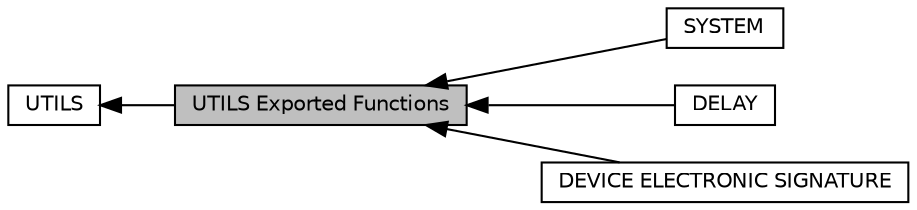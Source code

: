 digraph "UTILS Exported Functions"
{
  edge [fontname="Helvetica",fontsize="10",labelfontname="Helvetica",labelfontsize="10"];
  node [fontname="Helvetica",fontsize="10",shape=box];
  rankdir=LR;
  Node2 [label="UTILS",height=0.2,width=0.4,color="black", fillcolor="white", style="filled",URL="$group___u_t_i_l_s___l_l.html",tooltip=" "];
  Node5 [label="SYSTEM",height=0.2,width=0.4,color="black", fillcolor="white", style="filled",URL="$group___u_t_i_l_s___e_f___s_y_s_t_e_m.html",tooltip=" "];
  Node4 [label="DELAY",height=0.2,width=0.4,color="black", fillcolor="white", style="filled",URL="$group___u_t_i_l_s___l_l___e_f___d_e_l_a_y.html",tooltip=" "];
  Node1 [label="UTILS Exported Functions",height=0.2,width=0.4,color="black", fillcolor="grey75", style="filled", fontcolor="black",tooltip=" "];
  Node3 [label="DEVICE ELECTRONIC SIGNATURE",height=0.2,width=0.4,color="black", fillcolor="white", style="filled",URL="$group___u_t_i_l_s___e_f___d_e_v_i_c_e___e_l_e_c_t_r_o_n_i_c___s_i_g_n_a_t_u_r_e.html",tooltip=" "];
  Node2->Node1 [shape=plaintext, dir="back", style="solid"];
  Node1->Node3 [shape=plaintext, dir="back", style="solid"];
  Node1->Node4 [shape=plaintext, dir="back", style="solid"];
  Node1->Node5 [shape=plaintext, dir="back", style="solid"];
}
